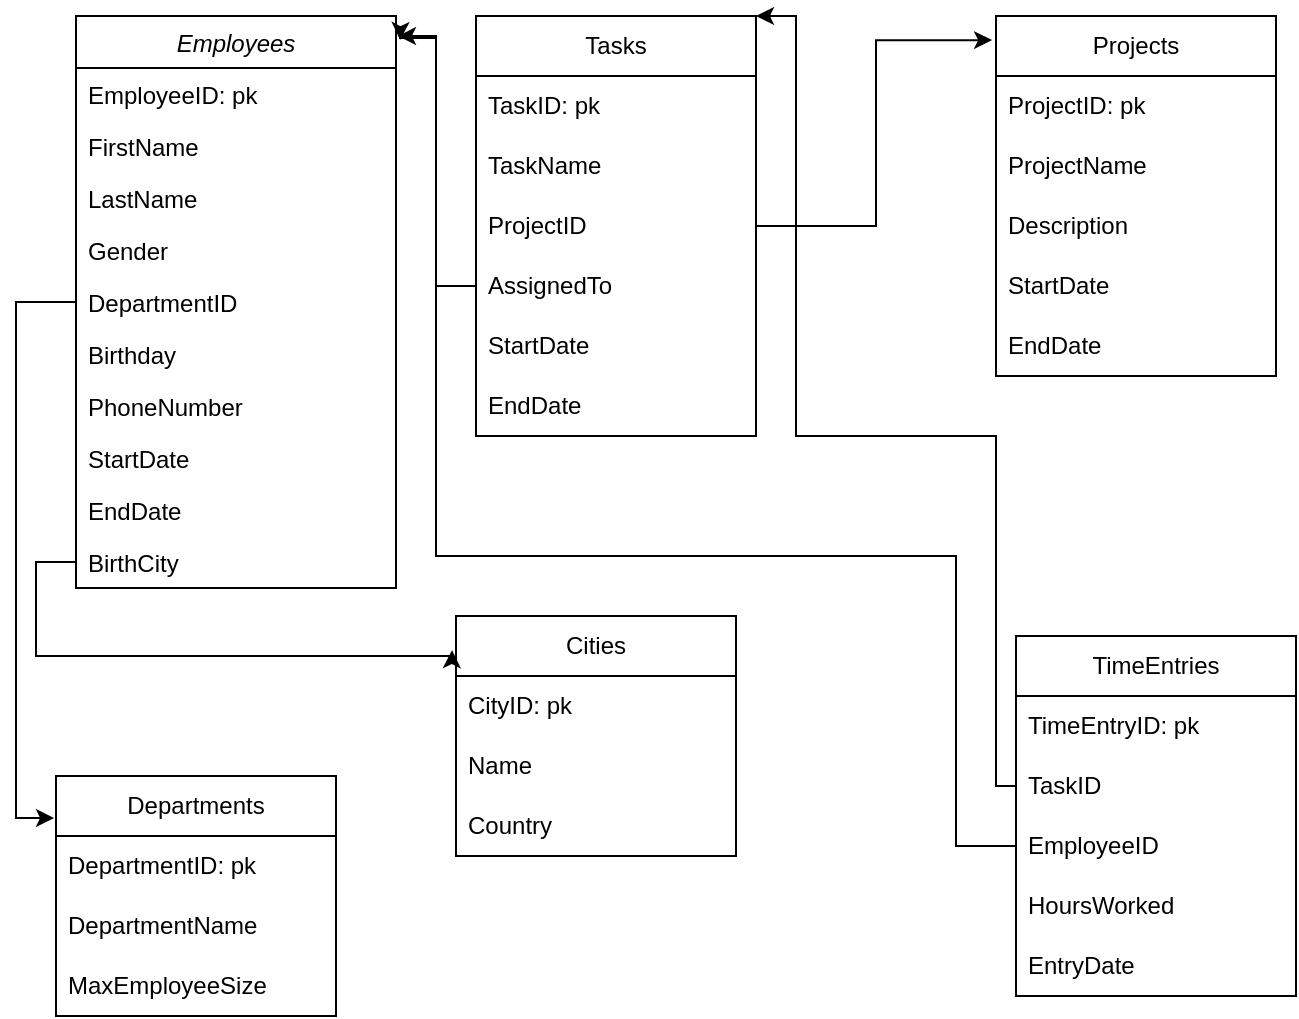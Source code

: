 <mxfile version="24.6.3" type="github">
  <diagram id="C5RBs43oDa-KdzZeNtuy" name="Page-1">
    <mxGraphModel dx="1674" dy="759" grid="1" gridSize="10" guides="1" tooltips="1" connect="1" arrows="1" fold="1" page="1" pageScale="1" pageWidth="827" pageHeight="1169" math="0" shadow="0">
      <root>
        <mxCell id="WIyWlLk6GJQsqaUBKTNV-0" />
        <mxCell id="WIyWlLk6GJQsqaUBKTNV-1" parent="WIyWlLk6GJQsqaUBKTNV-0" />
        <object label="Employees" id="AA_teqNZTekp6bFzHvi5-0">
          <mxCell style="swimlane;fontStyle=2;align=center;verticalAlign=top;childLayout=stackLayout;horizontal=1;startSize=26;horizontalStack=0;resizeParent=1;resizeLast=0;collapsible=1;marginBottom=0;rounded=0;shadow=0;strokeWidth=1;" vertex="1" parent="WIyWlLk6GJQsqaUBKTNV-1">
            <mxGeometry x="100" y="40" width="160" height="286" as="geometry">
              <mxRectangle x="230" y="140" width="160" height="26" as="alternateBounds" />
            </mxGeometry>
          </mxCell>
        </object>
        <mxCell id="AA_teqNZTekp6bFzHvi5-1" value="EmployeeID: pk" style="text;align=left;verticalAlign=top;spacingLeft=4;spacingRight=4;overflow=hidden;rotatable=0;points=[[0,0.5],[1,0.5]];portConstraint=eastwest;" vertex="1" parent="AA_teqNZTekp6bFzHvi5-0">
          <mxGeometry y="26" width="160" height="26" as="geometry" />
        </mxCell>
        <mxCell id="AA_teqNZTekp6bFzHvi5-2" value="FirstName" style="text;align=left;verticalAlign=top;spacingLeft=4;spacingRight=4;overflow=hidden;rotatable=0;points=[[0,0.5],[1,0.5]];portConstraint=eastwest;rounded=0;shadow=0;html=0;" vertex="1" parent="AA_teqNZTekp6bFzHvi5-0">
          <mxGeometry y="52" width="160" height="26" as="geometry" />
        </mxCell>
        <mxCell id="AA_teqNZTekp6bFzHvi5-3" value="LastName" style="text;align=left;verticalAlign=top;spacingLeft=4;spacingRight=4;overflow=hidden;rotatable=0;points=[[0,0.5],[1,0.5]];portConstraint=eastwest;rounded=0;shadow=0;html=0;" vertex="1" parent="AA_teqNZTekp6bFzHvi5-0">
          <mxGeometry y="78" width="160" height="26" as="geometry" />
        </mxCell>
        <mxCell id="AA_teqNZTekp6bFzHvi5-71" value="Gender" style="text;align=left;verticalAlign=top;spacingLeft=4;spacingRight=4;overflow=hidden;rotatable=0;points=[[0,0.5],[1,0.5]];portConstraint=eastwest;rounded=0;shadow=0;html=0;" vertex="1" parent="AA_teqNZTekp6bFzHvi5-0">
          <mxGeometry y="104" width="160" height="26" as="geometry" />
        </mxCell>
        <mxCell id="AA_teqNZTekp6bFzHvi5-22" value="DepartmentID" style="text;align=left;verticalAlign=top;spacingLeft=4;spacingRight=4;overflow=hidden;rotatable=0;points=[[0,0.5],[1,0.5]];portConstraint=eastwest;rounded=0;shadow=0;html=0;" vertex="1" parent="AA_teqNZTekp6bFzHvi5-0">
          <mxGeometry y="130" width="160" height="26" as="geometry" />
        </mxCell>
        <mxCell id="AA_teqNZTekp6bFzHvi5-69" value="Birthday" style="text;align=left;verticalAlign=top;spacingLeft=4;spacingRight=4;overflow=hidden;rotatable=0;points=[[0,0.5],[1,0.5]];portConstraint=eastwest;rounded=0;shadow=0;html=0;" vertex="1" parent="AA_teqNZTekp6bFzHvi5-0">
          <mxGeometry y="156" width="160" height="26" as="geometry" />
        </mxCell>
        <mxCell id="AA_teqNZTekp6bFzHvi5-70" value="PhoneNumber" style="text;align=left;verticalAlign=top;spacingLeft=4;spacingRight=4;overflow=hidden;rotatable=0;points=[[0,0.5],[1,0.5]];portConstraint=eastwest;rounded=0;shadow=0;html=0;" vertex="1" parent="AA_teqNZTekp6bFzHvi5-0">
          <mxGeometry y="182" width="160" height="26" as="geometry" />
        </mxCell>
        <mxCell id="AA_teqNZTekp6bFzHvi5-27" value="StartDate" style="text;align=left;verticalAlign=top;spacingLeft=4;spacingRight=4;overflow=hidden;rotatable=0;points=[[0,0.5],[1,0.5]];portConstraint=eastwest;rounded=0;shadow=0;html=0;" vertex="1" parent="AA_teqNZTekp6bFzHvi5-0">
          <mxGeometry y="208" width="160" height="26" as="geometry" />
        </mxCell>
        <mxCell id="AA_teqNZTekp6bFzHvi5-41" value="EndDate" style="text;align=left;verticalAlign=top;spacingLeft=4;spacingRight=4;overflow=hidden;rotatable=0;points=[[0,0.5],[1,0.5]];portConstraint=eastwest;rounded=0;shadow=0;html=0;" vertex="1" parent="AA_teqNZTekp6bFzHvi5-0">
          <mxGeometry y="234" width="160" height="26" as="geometry" />
        </mxCell>
        <mxCell id="AA_teqNZTekp6bFzHvi5-105" value="BirthCity" style="text;align=left;verticalAlign=top;spacingLeft=4;spacingRight=4;overflow=hidden;rotatable=0;points=[[0,0.5],[1,0.5]];portConstraint=eastwest;rounded=0;shadow=0;html=0;" vertex="1" parent="AA_teqNZTekp6bFzHvi5-0">
          <mxGeometry y="260" width="160" height="26" as="geometry" />
        </mxCell>
        <mxCell id="AA_teqNZTekp6bFzHvi5-23" value="Projects" style="swimlane;fontStyle=0;childLayout=stackLayout;horizontal=1;startSize=30;horizontalStack=0;resizeParent=1;resizeParentMax=0;resizeLast=0;collapsible=1;marginBottom=0;whiteSpace=wrap;html=1;" vertex="1" parent="WIyWlLk6GJQsqaUBKTNV-1">
          <mxGeometry x="560" y="40" width="140" height="180" as="geometry" />
        </mxCell>
        <mxCell id="AA_teqNZTekp6bFzHvi5-24" value="ProjectID: pk" style="text;strokeColor=none;fillColor=none;align=left;verticalAlign=middle;spacingLeft=4;spacingRight=4;overflow=hidden;points=[[0,0.5],[1,0.5]];portConstraint=eastwest;rotatable=0;whiteSpace=wrap;html=1;" vertex="1" parent="AA_teqNZTekp6bFzHvi5-23">
          <mxGeometry y="30" width="140" height="30" as="geometry" />
        </mxCell>
        <mxCell id="AA_teqNZTekp6bFzHvi5-25" value="ProjectName" style="text;strokeColor=none;fillColor=none;align=left;verticalAlign=middle;spacingLeft=4;spacingRight=4;overflow=hidden;points=[[0,0.5],[1,0.5]];portConstraint=eastwest;rotatable=0;whiteSpace=wrap;html=1;" vertex="1" parent="AA_teqNZTekp6bFzHvi5-23">
          <mxGeometry y="60" width="140" height="30" as="geometry" />
        </mxCell>
        <mxCell id="AA_teqNZTekp6bFzHvi5-73" value="Description" style="text;strokeColor=none;fillColor=none;align=left;verticalAlign=middle;spacingLeft=4;spacingRight=4;overflow=hidden;points=[[0,0.5],[1,0.5]];portConstraint=eastwest;rotatable=0;whiteSpace=wrap;html=1;" vertex="1" parent="AA_teqNZTekp6bFzHvi5-23">
          <mxGeometry y="90" width="140" height="30" as="geometry" />
        </mxCell>
        <mxCell id="AA_teqNZTekp6bFzHvi5-26" value="StartDate" style="text;strokeColor=none;fillColor=none;align=left;verticalAlign=middle;spacingLeft=4;spacingRight=4;overflow=hidden;points=[[0,0.5],[1,0.5]];portConstraint=eastwest;rotatable=0;whiteSpace=wrap;html=1;" vertex="1" parent="AA_teqNZTekp6bFzHvi5-23">
          <mxGeometry y="120" width="140" height="30" as="geometry" />
        </mxCell>
        <mxCell id="AA_teqNZTekp6bFzHvi5-72" value="EndDate" style="text;strokeColor=none;fillColor=none;align=left;verticalAlign=middle;spacingLeft=4;spacingRight=4;overflow=hidden;points=[[0,0.5],[1,0.5]];portConstraint=eastwest;rotatable=0;whiteSpace=wrap;html=1;" vertex="1" parent="AA_teqNZTekp6bFzHvi5-23">
          <mxGeometry y="150" width="140" height="30" as="geometry" />
        </mxCell>
        <mxCell id="AA_teqNZTekp6bFzHvi5-29" value="Tasks" style="swimlane;fontStyle=0;childLayout=stackLayout;horizontal=1;startSize=30;horizontalStack=0;resizeParent=1;resizeParentMax=0;resizeLast=0;collapsible=1;marginBottom=0;whiteSpace=wrap;html=1;" vertex="1" parent="WIyWlLk6GJQsqaUBKTNV-1">
          <mxGeometry x="300" y="40" width="140" height="210" as="geometry" />
        </mxCell>
        <mxCell id="AA_teqNZTekp6bFzHvi5-30" value="TaskID: pk" style="text;strokeColor=none;fillColor=none;align=left;verticalAlign=middle;spacingLeft=4;spacingRight=4;overflow=hidden;points=[[0,0.5],[1,0.5]];portConstraint=eastwest;rotatable=0;whiteSpace=wrap;html=1;" vertex="1" parent="AA_teqNZTekp6bFzHvi5-29">
          <mxGeometry y="30" width="140" height="30" as="geometry" />
        </mxCell>
        <mxCell id="AA_teqNZTekp6bFzHvi5-31" value="TaskName" style="text;strokeColor=none;fillColor=none;align=left;verticalAlign=middle;spacingLeft=4;spacingRight=4;overflow=hidden;points=[[0,0.5],[1,0.5]];portConstraint=eastwest;rotatable=0;whiteSpace=wrap;html=1;" vertex="1" parent="AA_teqNZTekp6bFzHvi5-29">
          <mxGeometry y="60" width="140" height="30" as="geometry" />
        </mxCell>
        <mxCell id="AA_teqNZTekp6bFzHvi5-32" value="ProjectID" style="text;strokeColor=none;fillColor=none;align=left;verticalAlign=middle;spacingLeft=4;spacingRight=4;overflow=hidden;points=[[0,0.5],[1,0.5]];portConstraint=eastwest;rotatable=0;whiteSpace=wrap;html=1;" vertex="1" parent="AA_teqNZTekp6bFzHvi5-29">
          <mxGeometry y="90" width="140" height="30" as="geometry" />
        </mxCell>
        <mxCell id="AA_teqNZTekp6bFzHvi5-76" value="AssignedTo" style="text;strokeColor=none;fillColor=none;align=left;verticalAlign=middle;spacingLeft=4;spacingRight=4;overflow=hidden;points=[[0,0.5],[1,0.5]];portConstraint=eastwest;rotatable=0;whiteSpace=wrap;html=1;" vertex="1" parent="AA_teqNZTekp6bFzHvi5-29">
          <mxGeometry y="120" width="140" height="30" as="geometry" />
        </mxCell>
        <mxCell id="AA_teqNZTekp6bFzHvi5-75" value="StartDate" style="text;strokeColor=none;fillColor=none;align=left;verticalAlign=middle;spacingLeft=4;spacingRight=4;overflow=hidden;points=[[0,0.5],[1,0.5]];portConstraint=eastwest;rotatable=0;whiteSpace=wrap;html=1;" vertex="1" parent="AA_teqNZTekp6bFzHvi5-29">
          <mxGeometry y="150" width="140" height="30" as="geometry" />
        </mxCell>
        <mxCell id="AA_teqNZTekp6bFzHvi5-74" value="EndDate" style="text;strokeColor=none;fillColor=none;align=left;verticalAlign=middle;spacingLeft=4;spacingRight=4;overflow=hidden;points=[[0,0.5],[1,0.5]];portConstraint=eastwest;rotatable=0;whiteSpace=wrap;html=1;" vertex="1" parent="AA_teqNZTekp6bFzHvi5-29">
          <mxGeometry y="180" width="140" height="30" as="geometry" />
        </mxCell>
        <mxCell id="AA_teqNZTekp6bFzHvi5-77" style="edgeStyle=orthogonalEdgeStyle;rounded=0;orthogonalLoop=1;jettySize=auto;html=1;exitX=1;exitY=0.5;exitDx=0;exitDy=0;entryX=-0.014;entryY=0.067;entryDx=0;entryDy=0;entryPerimeter=0;" edge="1" parent="WIyWlLk6GJQsqaUBKTNV-1" source="AA_teqNZTekp6bFzHvi5-32" target="AA_teqNZTekp6bFzHvi5-23">
          <mxGeometry relative="1" as="geometry">
            <Array as="points">
              <mxPoint x="500" y="145" />
              <mxPoint x="500" y="52" />
            </Array>
          </mxGeometry>
        </mxCell>
        <mxCell id="AA_teqNZTekp6bFzHvi5-78" style="edgeStyle=orthogonalEdgeStyle;rounded=0;orthogonalLoop=1;jettySize=auto;html=1;exitX=0;exitY=0.5;exitDx=0;exitDy=0;entryX=1.006;entryY=0.035;entryDx=0;entryDy=0;entryPerimeter=0;" edge="1" parent="WIyWlLk6GJQsqaUBKTNV-1" source="AA_teqNZTekp6bFzHvi5-76" target="AA_teqNZTekp6bFzHvi5-0">
          <mxGeometry relative="1" as="geometry" />
        </mxCell>
        <mxCell id="AA_teqNZTekp6bFzHvi5-79" value="TimeEntries" style="swimlane;fontStyle=0;childLayout=stackLayout;horizontal=1;startSize=30;horizontalStack=0;resizeParent=1;resizeParentMax=0;resizeLast=0;collapsible=1;marginBottom=0;whiteSpace=wrap;html=1;" vertex="1" parent="WIyWlLk6GJQsqaUBKTNV-1">
          <mxGeometry x="570" y="350" width="140" height="180" as="geometry" />
        </mxCell>
        <mxCell id="AA_teqNZTekp6bFzHvi5-80" value="TimeEntryID: pk" style="text;strokeColor=none;fillColor=none;align=left;verticalAlign=middle;spacingLeft=4;spacingRight=4;overflow=hidden;points=[[0,0.5],[1,0.5]];portConstraint=eastwest;rotatable=0;whiteSpace=wrap;html=1;" vertex="1" parent="AA_teqNZTekp6bFzHvi5-79">
          <mxGeometry y="30" width="140" height="30" as="geometry" />
        </mxCell>
        <mxCell id="AA_teqNZTekp6bFzHvi5-81" value="TaskID" style="text;strokeColor=none;fillColor=none;align=left;verticalAlign=middle;spacingLeft=4;spacingRight=4;overflow=hidden;points=[[0,0.5],[1,0.5]];portConstraint=eastwest;rotatable=0;whiteSpace=wrap;html=1;" vertex="1" parent="AA_teqNZTekp6bFzHvi5-79">
          <mxGeometry y="60" width="140" height="30" as="geometry" />
        </mxCell>
        <mxCell id="AA_teqNZTekp6bFzHvi5-82" value="EmployeeID" style="text;strokeColor=none;fillColor=none;align=left;verticalAlign=middle;spacingLeft=4;spacingRight=4;overflow=hidden;points=[[0,0.5],[1,0.5]];portConstraint=eastwest;rotatable=0;whiteSpace=wrap;html=1;" vertex="1" parent="AA_teqNZTekp6bFzHvi5-79">
          <mxGeometry y="90" width="140" height="30" as="geometry" />
        </mxCell>
        <mxCell id="AA_teqNZTekp6bFzHvi5-83" value="HoursWorked" style="text;strokeColor=none;fillColor=none;align=left;verticalAlign=middle;spacingLeft=4;spacingRight=4;overflow=hidden;points=[[0,0.5],[1,0.5]];portConstraint=eastwest;rotatable=0;whiteSpace=wrap;html=1;" vertex="1" parent="AA_teqNZTekp6bFzHvi5-79">
          <mxGeometry y="120" width="140" height="30" as="geometry" />
        </mxCell>
        <mxCell id="AA_teqNZTekp6bFzHvi5-84" value="EntryDate" style="text;strokeColor=none;fillColor=none;align=left;verticalAlign=middle;spacingLeft=4;spacingRight=4;overflow=hidden;points=[[0,0.5],[1,0.5]];portConstraint=eastwest;rotatable=0;whiteSpace=wrap;html=1;" vertex="1" parent="AA_teqNZTekp6bFzHvi5-79">
          <mxGeometry y="150" width="140" height="30" as="geometry" />
        </mxCell>
        <mxCell id="AA_teqNZTekp6bFzHvi5-90" value="Departments" style="swimlane;fontStyle=0;childLayout=stackLayout;horizontal=1;startSize=30;horizontalStack=0;resizeParent=1;resizeParentMax=0;resizeLast=0;collapsible=1;marginBottom=0;whiteSpace=wrap;html=1;" vertex="1" parent="WIyWlLk6GJQsqaUBKTNV-1">
          <mxGeometry x="90" y="420" width="140" height="120" as="geometry" />
        </mxCell>
        <mxCell id="AA_teqNZTekp6bFzHvi5-91" value="DepartmentID: pk" style="text;strokeColor=none;fillColor=none;align=left;verticalAlign=middle;spacingLeft=4;spacingRight=4;overflow=hidden;points=[[0,0.5],[1,0.5]];portConstraint=eastwest;rotatable=0;whiteSpace=wrap;html=1;" vertex="1" parent="AA_teqNZTekp6bFzHvi5-90">
          <mxGeometry y="30" width="140" height="30" as="geometry" />
        </mxCell>
        <mxCell id="AA_teqNZTekp6bFzHvi5-93" value="DepartmentName" style="text;strokeColor=none;fillColor=none;align=left;verticalAlign=middle;spacingLeft=4;spacingRight=4;overflow=hidden;points=[[0,0.5],[1,0.5]];portConstraint=eastwest;rotatable=0;whiteSpace=wrap;html=1;" vertex="1" parent="AA_teqNZTekp6bFzHvi5-90">
          <mxGeometry y="60" width="140" height="30" as="geometry" />
        </mxCell>
        <mxCell id="AA_teqNZTekp6bFzHvi5-94" value="MaxEmployeeSize" style="text;strokeColor=none;fillColor=none;align=left;verticalAlign=middle;spacingLeft=4;spacingRight=4;overflow=hidden;points=[[0,0.5],[1,0.5]];portConstraint=eastwest;rotatable=0;whiteSpace=wrap;html=1;" vertex="1" parent="AA_teqNZTekp6bFzHvi5-90">
          <mxGeometry y="90" width="140" height="30" as="geometry" />
        </mxCell>
        <mxCell id="AA_teqNZTekp6bFzHvi5-98" style="edgeStyle=orthogonalEdgeStyle;rounded=0;orthogonalLoop=1;jettySize=auto;html=1;exitX=0;exitY=0.5;exitDx=0;exitDy=0;entryX=1.013;entryY=0.042;entryDx=0;entryDy=0;entryPerimeter=0;" edge="1" parent="WIyWlLk6GJQsqaUBKTNV-1" source="AA_teqNZTekp6bFzHvi5-82" target="AA_teqNZTekp6bFzHvi5-0">
          <mxGeometry relative="1" as="geometry">
            <Array as="points">
              <mxPoint x="540" y="455" />
              <mxPoint x="540" y="310" />
              <mxPoint x="280" y="310" />
              <mxPoint x="280" y="51" />
            </Array>
          </mxGeometry>
        </mxCell>
        <mxCell id="AA_teqNZTekp6bFzHvi5-99" style="edgeStyle=orthogonalEdgeStyle;rounded=0;orthogonalLoop=1;jettySize=auto;html=1;exitX=0;exitY=0.5;exitDx=0;exitDy=0;entryX=1;entryY=0;entryDx=0;entryDy=0;" edge="1" parent="WIyWlLk6GJQsqaUBKTNV-1" source="AA_teqNZTekp6bFzHvi5-81" target="AA_teqNZTekp6bFzHvi5-29">
          <mxGeometry relative="1" as="geometry">
            <Array as="points">
              <mxPoint x="560" y="425" />
              <mxPoint x="560" y="250" />
              <mxPoint x="460" y="250" />
              <mxPoint x="460" y="40" />
            </Array>
          </mxGeometry>
        </mxCell>
        <mxCell id="AA_teqNZTekp6bFzHvi5-100" style="edgeStyle=orthogonalEdgeStyle;rounded=0;orthogonalLoop=1;jettySize=auto;html=1;entryX=-0.007;entryY=0.175;entryDx=0;entryDy=0;entryPerimeter=0;" edge="1" parent="WIyWlLk6GJQsqaUBKTNV-1" source="AA_teqNZTekp6bFzHvi5-22" target="AA_teqNZTekp6bFzHvi5-90">
          <mxGeometry relative="1" as="geometry">
            <Array as="points">
              <mxPoint x="70" y="183" />
              <mxPoint x="70" y="441" />
            </Array>
          </mxGeometry>
        </mxCell>
        <mxCell id="AA_teqNZTekp6bFzHvi5-101" value="Cities" style="swimlane;fontStyle=0;childLayout=stackLayout;horizontal=1;startSize=30;horizontalStack=0;resizeParent=1;resizeParentMax=0;resizeLast=0;collapsible=1;marginBottom=0;whiteSpace=wrap;html=1;" vertex="1" parent="WIyWlLk6GJQsqaUBKTNV-1">
          <mxGeometry x="290" y="340" width="140" height="120" as="geometry" />
        </mxCell>
        <mxCell id="AA_teqNZTekp6bFzHvi5-102" value="CityID: pk" style="text;strokeColor=none;fillColor=none;align=left;verticalAlign=middle;spacingLeft=4;spacingRight=4;overflow=hidden;points=[[0,0.5],[1,0.5]];portConstraint=eastwest;rotatable=0;whiteSpace=wrap;html=1;" vertex="1" parent="AA_teqNZTekp6bFzHvi5-101">
          <mxGeometry y="30" width="140" height="30" as="geometry" />
        </mxCell>
        <mxCell id="AA_teqNZTekp6bFzHvi5-103" value="Name" style="text;strokeColor=none;fillColor=none;align=left;verticalAlign=middle;spacingLeft=4;spacingRight=4;overflow=hidden;points=[[0,0.5],[1,0.5]];portConstraint=eastwest;rotatable=0;whiteSpace=wrap;html=1;" vertex="1" parent="AA_teqNZTekp6bFzHvi5-101">
          <mxGeometry y="60" width="140" height="30" as="geometry" />
        </mxCell>
        <mxCell id="AA_teqNZTekp6bFzHvi5-104" value="Country" style="text;strokeColor=none;fillColor=none;align=left;verticalAlign=middle;spacingLeft=4;spacingRight=4;overflow=hidden;points=[[0,0.5],[1,0.5]];portConstraint=eastwest;rotatable=0;whiteSpace=wrap;html=1;" vertex="1" parent="AA_teqNZTekp6bFzHvi5-101">
          <mxGeometry y="90" width="140" height="30" as="geometry" />
        </mxCell>
        <mxCell id="AA_teqNZTekp6bFzHvi5-106" style="edgeStyle=orthogonalEdgeStyle;rounded=0;orthogonalLoop=1;jettySize=auto;html=1;exitX=0;exitY=0.5;exitDx=0;exitDy=0;entryX=-0.014;entryY=0.142;entryDx=0;entryDy=0;entryPerimeter=0;" edge="1" parent="WIyWlLk6GJQsqaUBKTNV-1" source="AA_teqNZTekp6bFzHvi5-105" target="AA_teqNZTekp6bFzHvi5-101">
          <mxGeometry relative="1" as="geometry">
            <Array as="points">
              <mxPoint x="80" y="313" />
              <mxPoint x="80" y="360" />
              <mxPoint x="288" y="360" />
            </Array>
          </mxGeometry>
        </mxCell>
      </root>
    </mxGraphModel>
  </diagram>
</mxfile>
